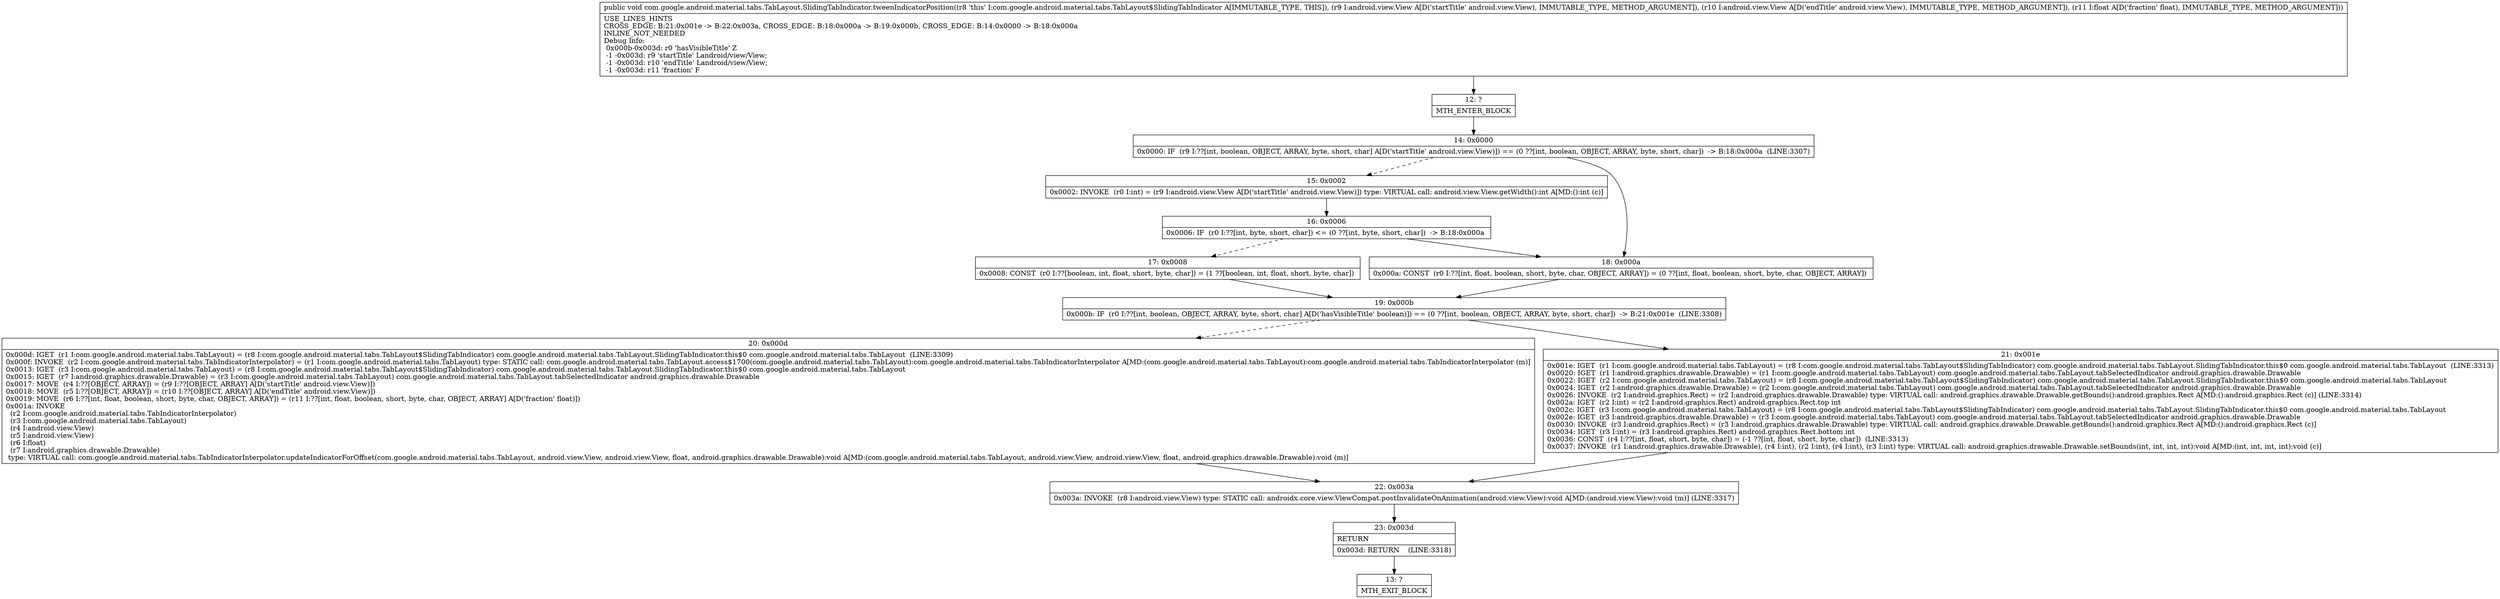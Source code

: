 digraph "CFG forcom.google.android.material.tabs.TabLayout.SlidingTabIndicator.tweenIndicatorPosition(Landroid\/view\/View;Landroid\/view\/View;F)V" {
Node_12 [shape=record,label="{12\:\ ?|MTH_ENTER_BLOCK\l}"];
Node_14 [shape=record,label="{14\:\ 0x0000|0x0000: IF  (r9 I:??[int, boolean, OBJECT, ARRAY, byte, short, char] A[D('startTitle' android.view.View)]) == (0 ??[int, boolean, OBJECT, ARRAY, byte, short, char])  \-\> B:18:0x000a  (LINE:3307)\l}"];
Node_15 [shape=record,label="{15\:\ 0x0002|0x0002: INVOKE  (r0 I:int) = (r9 I:android.view.View A[D('startTitle' android.view.View)]) type: VIRTUAL call: android.view.View.getWidth():int A[MD:():int (c)]\l}"];
Node_16 [shape=record,label="{16\:\ 0x0006|0x0006: IF  (r0 I:??[int, byte, short, char]) \<= (0 ??[int, byte, short, char])  \-\> B:18:0x000a \l}"];
Node_17 [shape=record,label="{17\:\ 0x0008|0x0008: CONST  (r0 I:??[boolean, int, float, short, byte, char]) = (1 ??[boolean, int, float, short, byte, char]) \l}"];
Node_19 [shape=record,label="{19\:\ 0x000b|0x000b: IF  (r0 I:??[int, boolean, OBJECT, ARRAY, byte, short, char] A[D('hasVisibleTitle' boolean)]) == (0 ??[int, boolean, OBJECT, ARRAY, byte, short, char])  \-\> B:21:0x001e  (LINE:3308)\l}"];
Node_20 [shape=record,label="{20\:\ 0x000d|0x000d: IGET  (r1 I:com.google.android.material.tabs.TabLayout) = (r8 I:com.google.android.material.tabs.TabLayout$SlidingTabIndicator) com.google.android.material.tabs.TabLayout.SlidingTabIndicator.this$0 com.google.android.material.tabs.TabLayout  (LINE:3309)\l0x000f: INVOKE  (r2 I:com.google.android.material.tabs.TabIndicatorInterpolator) = (r1 I:com.google.android.material.tabs.TabLayout) type: STATIC call: com.google.android.material.tabs.TabLayout.access$1700(com.google.android.material.tabs.TabLayout):com.google.android.material.tabs.TabIndicatorInterpolator A[MD:(com.google.android.material.tabs.TabLayout):com.google.android.material.tabs.TabIndicatorInterpolator (m)]\l0x0013: IGET  (r3 I:com.google.android.material.tabs.TabLayout) = (r8 I:com.google.android.material.tabs.TabLayout$SlidingTabIndicator) com.google.android.material.tabs.TabLayout.SlidingTabIndicator.this$0 com.google.android.material.tabs.TabLayout \l0x0015: IGET  (r7 I:android.graphics.drawable.Drawable) = (r3 I:com.google.android.material.tabs.TabLayout) com.google.android.material.tabs.TabLayout.tabSelectedIndicator android.graphics.drawable.Drawable \l0x0017: MOVE  (r4 I:??[OBJECT, ARRAY]) = (r9 I:??[OBJECT, ARRAY] A[D('startTitle' android.view.View)]) \l0x0018: MOVE  (r5 I:??[OBJECT, ARRAY]) = (r10 I:??[OBJECT, ARRAY] A[D('endTitle' android.view.View)]) \l0x0019: MOVE  (r6 I:??[int, float, boolean, short, byte, char, OBJECT, ARRAY]) = (r11 I:??[int, float, boolean, short, byte, char, OBJECT, ARRAY] A[D('fraction' float)]) \l0x001a: INVOKE  \l  (r2 I:com.google.android.material.tabs.TabIndicatorInterpolator)\l  (r3 I:com.google.android.material.tabs.TabLayout)\l  (r4 I:android.view.View)\l  (r5 I:android.view.View)\l  (r6 I:float)\l  (r7 I:android.graphics.drawable.Drawable)\l type: VIRTUAL call: com.google.android.material.tabs.TabIndicatorInterpolator.updateIndicatorForOffset(com.google.android.material.tabs.TabLayout, android.view.View, android.view.View, float, android.graphics.drawable.Drawable):void A[MD:(com.google.android.material.tabs.TabLayout, android.view.View, android.view.View, float, android.graphics.drawable.Drawable):void (m)]\l}"];
Node_22 [shape=record,label="{22\:\ 0x003a|0x003a: INVOKE  (r8 I:android.view.View) type: STATIC call: androidx.core.view.ViewCompat.postInvalidateOnAnimation(android.view.View):void A[MD:(android.view.View):void (m)] (LINE:3317)\l}"];
Node_23 [shape=record,label="{23\:\ 0x003d|RETURN\l|0x003d: RETURN    (LINE:3318)\l}"];
Node_13 [shape=record,label="{13\:\ ?|MTH_EXIT_BLOCK\l}"];
Node_21 [shape=record,label="{21\:\ 0x001e|0x001e: IGET  (r1 I:com.google.android.material.tabs.TabLayout) = (r8 I:com.google.android.material.tabs.TabLayout$SlidingTabIndicator) com.google.android.material.tabs.TabLayout.SlidingTabIndicator.this$0 com.google.android.material.tabs.TabLayout  (LINE:3313)\l0x0020: IGET  (r1 I:android.graphics.drawable.Drawable) = (r1 I:com.google.android.material.tabs.TabLayout) com.google.android.material.tabs.TabLayout.tabSelectedIndicator android.graphics.drawable.Drawable \l0x0022: IGET  (r2 I:com.google.android.material.tabs.TabLayout) = (r8 I:com.google.android.material.tabs.TabLayout$SlidingTabIndicator) com.google.android.material.tabs.TabLayout.SlidingTabIndicator.this$0 com.google.android.material.tabs.TabLayout \l0x0024: IGET  (r2 I:android.graphics.drawable.Drawable) = (r2 I:com.google.android.material.tabs.TabLayout) com.google.android.material.tabs.TabLayout.tabSelectedIndicator android.graphics.drawable.Drawable \l0x0026: INVOKE  (r2 I:android.graphics.Rect) = (r2 I:android.graphics.drawable.Drawable) type: VIRTUAL call: android.graphics.drawable.Drawable.getBounds():android.graphics.Rect A[MD:():android.graphics.Rect (c)] (LINE:3314)\l0x002a: IGET  (r2 I:int) = (r2 I:android.graphics.Rect) android.graphics.Rect.top int \l0x002c: IGET  (r3 I:com.google.android.material.tabs.TabLayout) = (r8 I:com.google.android.material.tabs.TabLayout$SlidingTabIndicator) com.google.android.material.tabs.TabLayout.SlidingTabIndicator.this$0 com.google.android.material.tabs.TabLayout \l0x002e: IGET  (r3 I:android.graphics.drawable.Drawable) = (r3 I:com.google.android.material.tabs.TabLayout) com.google.android.material.tabs.TabLayout.tabSelectedIndicator android.graphics.drawable.Drawable \l0x0030: INVOKE  (r3 I:android.graphics.Rect) = (r3 I:android.graphics.drawable.Drawable) type: VIRTUAL call: android.graphics.drawable.Drawable.getBounds():android.graphics.Rect A[MD:():android.graphics.Rect (c)]\l0x0034: IGET  (r3 I:int) = (r3 I:android.graphics.Rect) android.graphics.Rect.bottom int \l0x0036: CONST  (r4 I:??[int, float, short, byte, char]) = (\-1 ??[int, float, short, byte, char])  (LINE:3313)\l0x0037: INVOKE  (r1 I:android.graphics.drawable.Drawable), (r4 I:int), (r2 I:int), (r4 I:int), (r3 I:int) type: VIRTUAL call: android.graphics.drawable.Drawable.setBounds(int, int, int, int):void A[MD:(int, int, int, int):void (c)]\l}"];
Node_18 [shape=record,label="{18\:\ 0x000a|0x000a: CONST  (r0 I:??[int, float, boolean, short, byte, char, OBJECT, ARRAY]) = (0 ??[int, float, boolean, short, byte, char, OBJECT, ARRAY]) \l}"];
MethodNode[shape=record,label="{public void com.google.android.material.tabs.TabLayout.SlidingTabIndicator.tweenIndicatorPosition((r8 'this' I:com.google.android.material.tabs.TabLayout$SlidingTabIndicator A[IMMUTABLE_TYPE, THIS]), (r9 I:android.view.View A[D('startTitle' android.view.View), IMMUTABLE_TYPE, METHOD_ARGUMENT]), (r10 I:android.view.View A[D('endTitle' android.view.View), IMMUTABLE_TYPE, METHOD_ARGUMENT]), (r11 I:float A[D('fraction' float), IMMUTABLE_TYPE, METHOD_ARGUMENT]))  | USE_LINES_HINTS\lCROSS_EDGE: B:21:0x001e \-\> B:22:0x003a, CROSS_EDGE: B:18:0x000a \-\> B:19:0x000b, CROSS_EDGE: B:14:0x0000 \-\> B:18:0x000a\lINLINE_NOT_NEEDED\lDebug Info:\l  0x000b\-0x003d: r0 'hasVisibleTitle' Z\l  \-1 \-0x003d: r9 'startTitle' Landroid\/view\/View;\l  \-1 \-0x003d: r10 'endTitle' Landroid\/view\/View;\l  \-1 \-0x003d: r11 'fraction' F\l}"];
MethodNode -> Node_12;Node_12 -> Node_14;
Node_14 -> Node_15[style=dashed];
Node_14 -> Node_18;
Node_15 -> Node_16;
Node_16 -> Node_17[style=dashed];
Node_16 -> Node_18;
Node_17 -> Node_19;
Node_19 -> Node_20[style=dashed];
Node_19 -> Node_21;
Node_20 -> Node_22;
Node_22 -> Node_23;
Node_23 -> Node_13;
Node_21 -> Node_22;
Node_18 -> Node_19;
}

